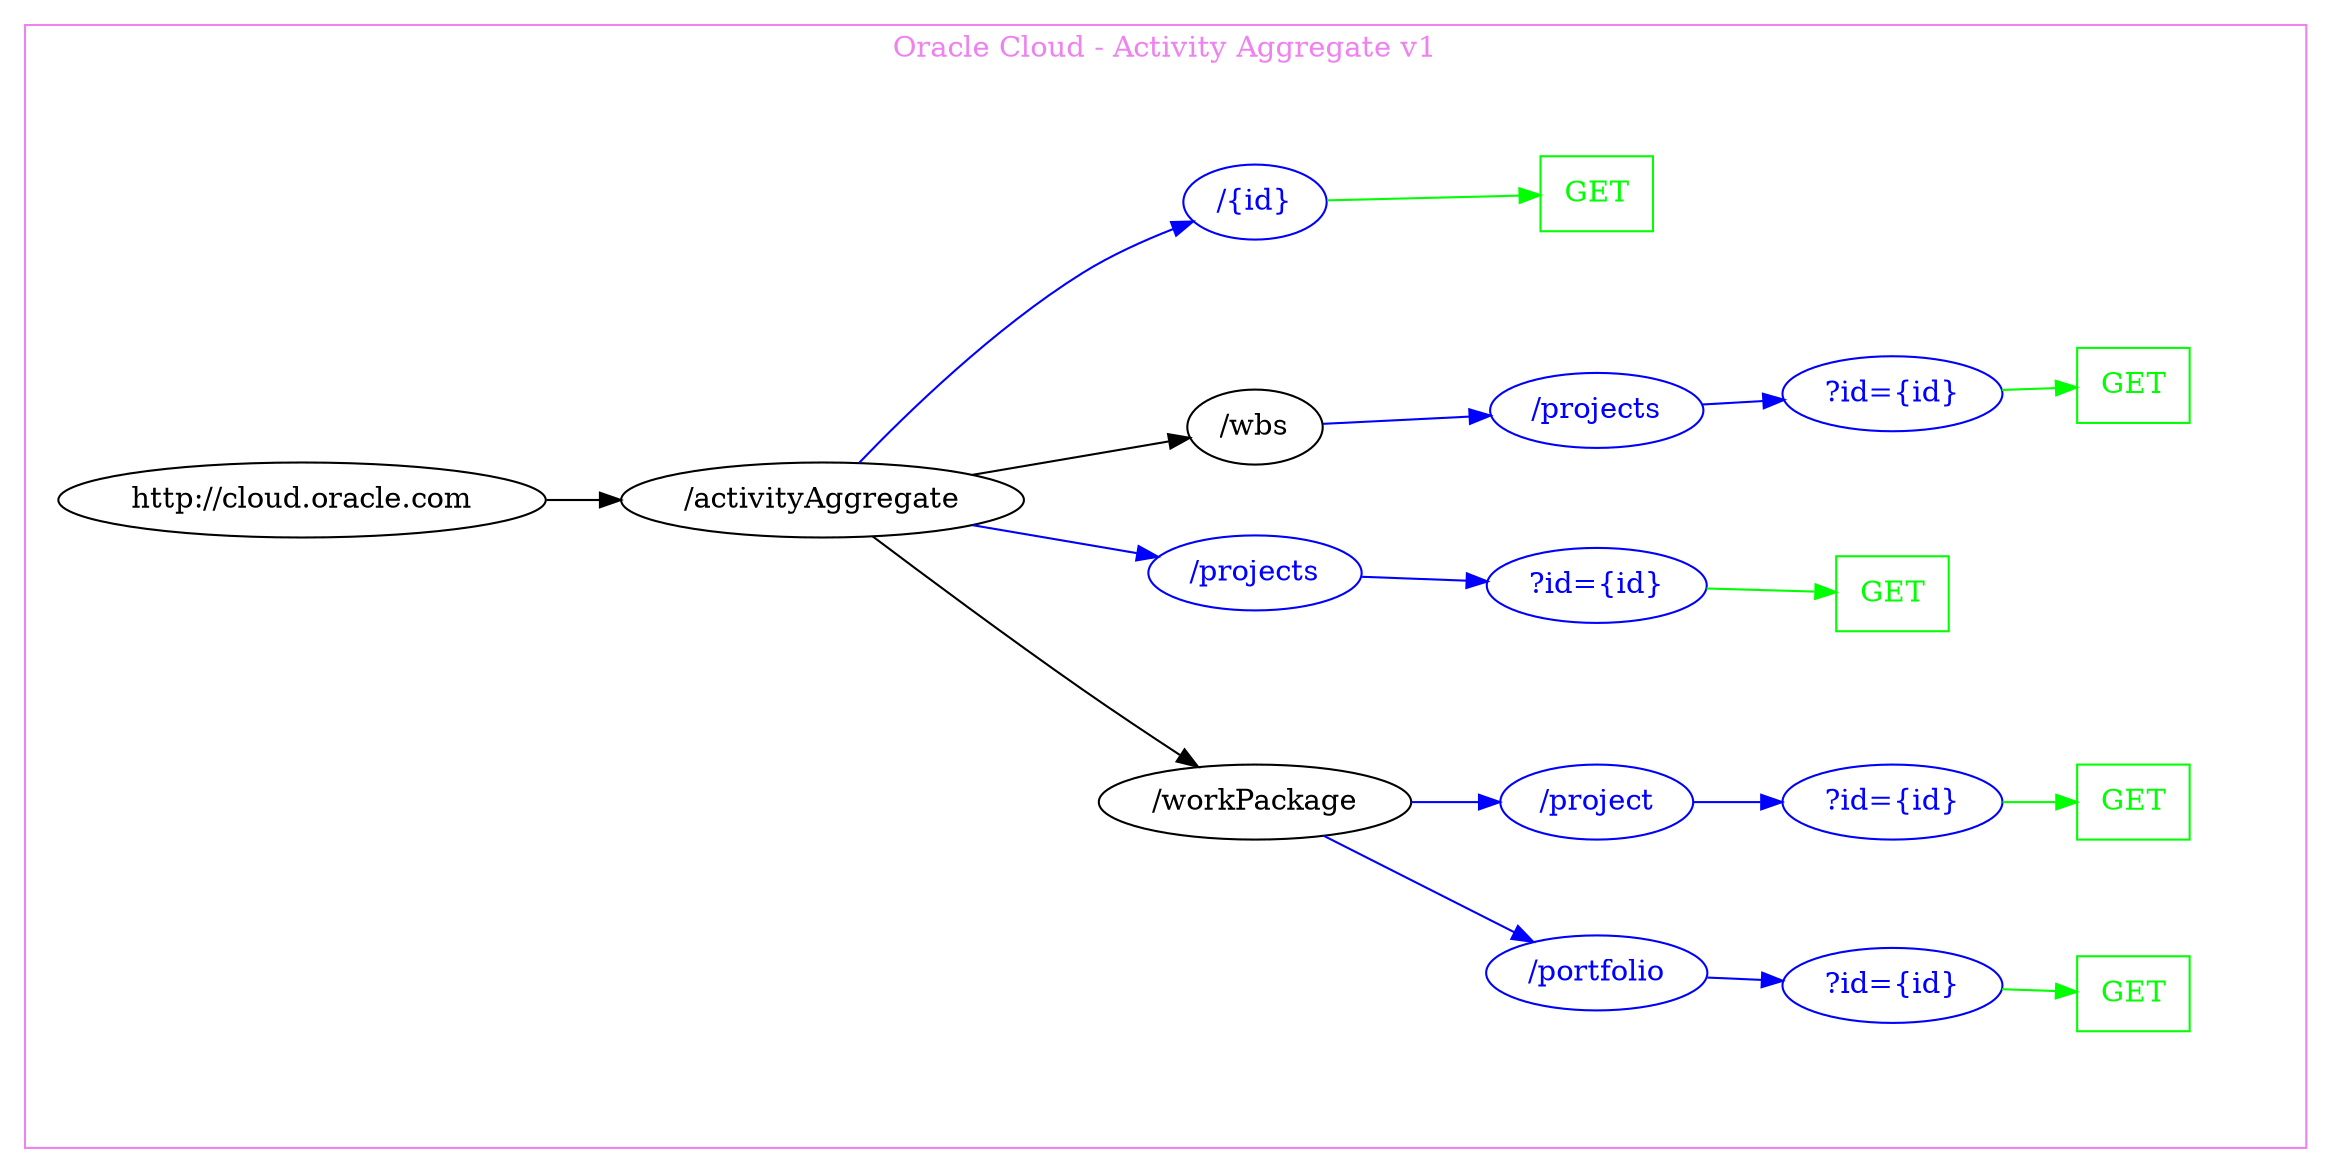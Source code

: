 digraph Cloud_Computing_REST_API {
rankdir="LR";
subgraph cluster_0 {
label="Oracle Cloud - Activity Aggregate v1"
color=violet
fontcolor=violet
subgraph cluster_1 {
label=""
color=white
fontcolor=white
node1 [label="http://cloud.oracle.com", shape="ellipse", color="black", fontcolor="black"]
node1 -> node2 [color="black", fontcolor="black"]
subgraph cluster_2 {
label=""
color=white
fontcolor=white
node2 [label="/activityAggregate", shape="ellipse", color="black", fontcolor="black"]
node2 -> node3 [color="black", fontcolor="black"]
subgraph cluster_3 {
label=""
color=white
fontcolor=white
node3 [label="/workPackage", shape="ellipse", color="black", fontcolor="black"]
node3 -> node4 [color="blue", fontcolor="blue"]
subgraph cluster_4 {
label=""
color=white
fontcolor=white
node4 [label="/portfolio", shape="ellipse", color="blue", fontcolor="blue"]
node4 -> node5 [color="blue", fontcolor="blue"]
subgraph cluster_5 {
label=""
color=white
fontcolor=white
node5 [label="?id={id}", shape="ellipse", color="blue", fontcolor="blue"]
node5 -> node6 [color="green", fontcolor="green"]
subgraph cluster_6 {
label=""
color=white
fontcolor=white
node6 [label="GET", shape="box", color="green", fontcolor="green"]
}
}
}
node3 -> node7 [color="blue", fontcolor="blue"]
subgraph cluster_7 {
label=""
color=white
fontcolor=white
node7 [label="/project", shape="ellipse", color="blue", fontcolor="blue"]
node7 -> node8 [color="blue", fontcolor="blue"]
subgraph cluster_8 {
label=""
color=white
fontcolor=white
node8 [label="?id={id}", shape="ellipse", color="blue", fontcolor="blue"]
node8 -> node9 [color="green", fontcolor="green"]
subgraph cluster_9 {
label=""
color=white
fontcolor=white
node9 [label="GET", shape="box", color="green", fontcolor="green"]
}
}
}
}
node2 -> node10 [color="blue", fontcolor="blue"]
subgraph cluster_10 {
label=""
color=white
fontcolor=white
node10 [label="/projects", shape="ellipse", color="blue", fontcolor="blue"]
node10 -> node11 [color="blue", fontcolor="blue"]
subgraph cluster_11 {
label=""
color=white
fontcolor=white
node11 [label="?id={id}", shape="ellipse", color="blue", fontcolor="blue"]
node11 -> node12 [color="green", fontcolor="green"]
subgraph cluster_12 {
label=""
color=white
fontcolor=white
node12 [label="GET", shape="box", color="green", fontcolor="green"]
}
}
}
node2 -> node13 [color="black", fontcolor="black"]
subgraph cluster_13 {
label=""
color=white
fontcolor=white
node13 [label="/wbs", shape="ellipse", color="black", fontcolor="black"]
node13 -> node14 [color="blue", fontcolor="blue"]
subgraph cluster_14 {
label=""
color=white
fontcolor=white
node14 [label="/projects", shape="ellipse", color="blue", fontcolor="blue"]
node14 -> node15 [color="blue", fontcolor="blue"]
subgraph cluster_15 {
label=""
color=white
fontcolor=white
node15 [label="?id={id}", shape="ellipse", color="blue", fontcolor="blue"]
node15 -> node16 [color="green", fontcolor="green"]
subgraph cluster_16 {
label=""
color=white
fontcolor=white
node16 [label="GET", shape="box", color="green", fontcolor="green"]
}
}
}
}
node2 -> node17 [color="blue", fontcolor="blue"]
subgraph cluster_17 {
label=""
color=white
fontcolor=white
node17 [label="/{id}", shape="ellipse", color="blue", fontcolor="blue"]
node17 -> node18 [color="green", fontcolor="green"]
subgraph cluster_18 {
label=""
color=white
fontcolor=white
node18 [label="GET", shape="box", color="green", fontcolor="green"]
}
}
}
}
}
}
